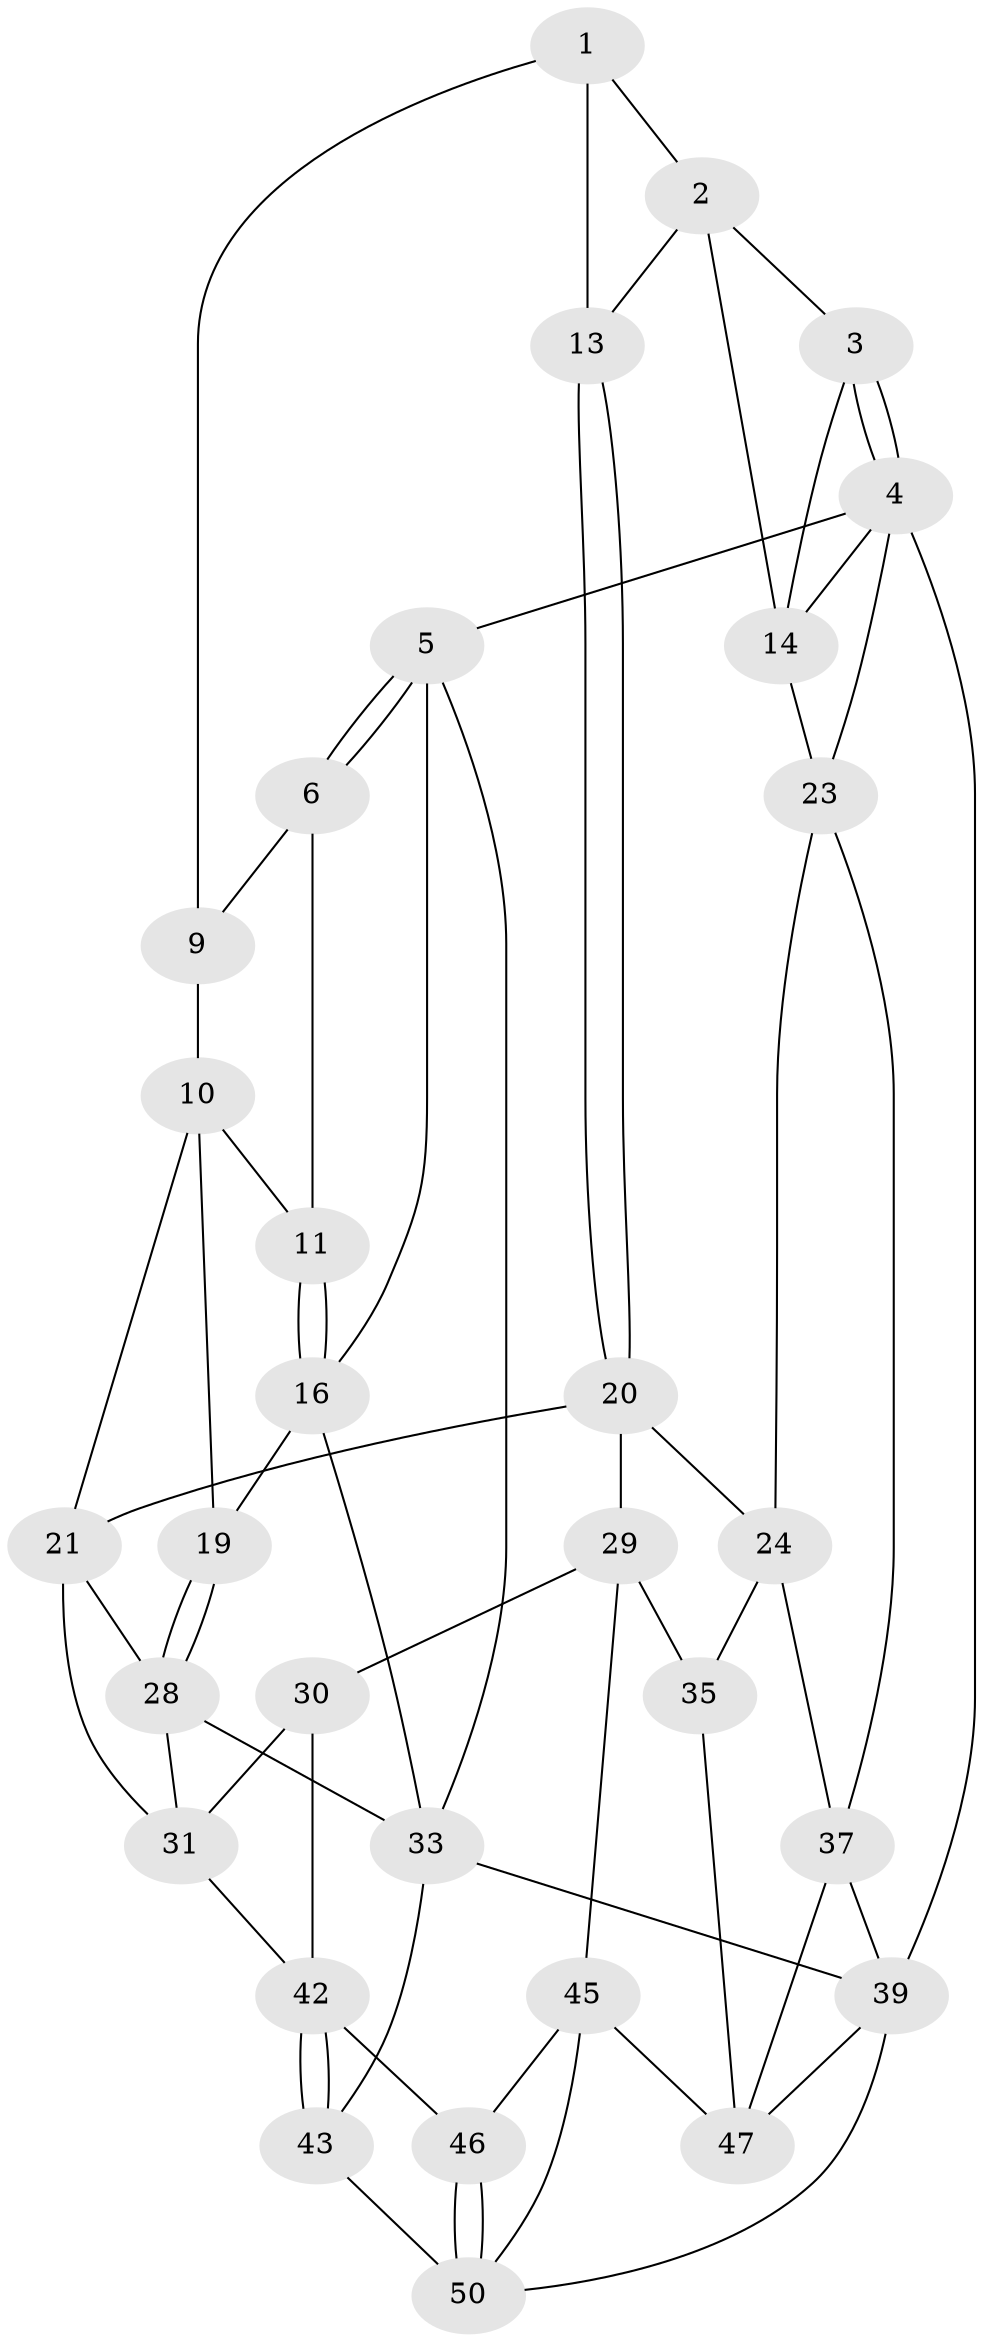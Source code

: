 // Generated by graph-tools (version 1.1) at 2025/52/02/27/25 19:52:38]
// undirected, 31 vertices, 65 edges
graph export_dot {
graph [start="1"]
  node [color=gray90,style=filled];
  1 [pos="+0.4088168710289414+0",super="+8"];
  2 [pos="+0.7028897935742059+0",super="+12"];
  3 [pos="+0.7561588862715206+0"];
  4 [pos="+1+0",super="+22"];
  5 [pos="+0+0"];
  6 [pos="+0+0",super="+7"];
  9 [pos="+0.3141469509113664+0.08652722218677551"];
  10 [pos="+0.24200085631540494+0.13506715150380416",super="+18"];
  11 [pos="+0.13693219740320822+0.08057914865443074"];
  13 [pos="+0.5045605895281998+0.20826893064530702"];
  14 [pos="+0.8698263470259291+0.2114297642245129",super="+15"];
  16 [pos="+0+0.27164550109835",super="+17"];
  19 [pos="+0.19645687634514825+0.33823876939791236"];
  20 [pos="+0.4975464319117124+0.2948447906808379",super="+25"];
  21 [pos="+0.4770600177548143+0.3020671529441126",super="+27"];
  23 [pos="+0.7250937879704796+0.3788860839313048",super="+26"];
  24 [pos="+0.7186176606775315+0.38370698040006795",super="+34"];
  28 [pos="+0.23927839770894227+0.38801899810934587",super="+32"];
  29 [pos="+0.5199223765509751+0.5160166442707358",super="+36"];
  30 [pos="+0.34456694235138846+0.6143376205201485"];
  31 [pos="+0.33947796508768424+0.6122278204011573",super="+38"];
  33 [pos="+0+0.5088182682326844",super="+41"];
  35 [pos="+0.7053158009777879+0.6344614772395044"];
  37 [pos="+1+0.5836094814139129",super="+40"];
  39 [pos="+1+1",super="+52"];
  42 [pos="+0+1",super="+44"];
  43 [pos="+0+1"];
  45 [pos="+0.6325608002207687+0.7164413891096136",super="+49"];
  46 [pos="+0.4761365344281638+0.7482838058391674"];
  47 [pos="+0.8508016983774389+0.7039431531973142",super="+48"];
  50 [pos="+0.452087901448905+0.9356287530206779",super="+51"];
  1 -- 2;
  1 -- 13;
  1 -- 9;
  2 -- 3;
  2 -- 13;
  2 -- 14;
  3 -- 4;
  3 -- 4;
  3 -- 14;
  4 -- 5;
  4 -- 39;
  4 -- 14;
  4 -- 23;
  5 -- 6;
  5 -- 6;
  5 -- 16;
  5 -- 33;
  6 -- 11;
  6 -- 9;
  9 -- 10;
  10 -- 11;
  10 -- 19;
  10 -- 21;
  11 -- 16;
  11 -- 16;
  13 -- 20;
  13 -- 20;
  14 -- 23;
  16 -- 19;
  16 -- 33;
  19 -- 28;
  19 -- 28;
  20 -- 21;
  20 -- 24;
  20 -- 29;
  21 -- 28;
  21 -- 31;
  23 -- 24;
  23 -- 37;
  24 -- 35;
  24 -- 37;
  28 -- 33;
  28 -- 31;
  29 -- 30;
  29 -- 45;
  29 -- 35;
  30 -- 31;
  30 -- 42;
  31 -- 42;
  33 -- 43;
  33 -- 39;
  35 -- 47;
  37 -- 47;
  37 -- 39;
  39 -- 47;
  39 -- 50;
  42 -- 43;
  42 -- 43;
  42 -- 46;
  43 -- 50;
  45 -- 46;
  45 -- 50;
  45 -- 47;
  46 -- 50;
  46 -- 50;
}
